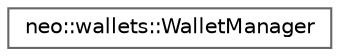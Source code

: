 digraph "Graphical Class Hierarchy"
{
 // LATEX_PDF_SIZE
  bgcolor="transparent";
  edge [fontname=Helvetica,fontsize=10,labelfontname=Helvetica,labelfontsize=10];
  node [fontname=Helvetica,fontsize=10,shape=box,height=0.2,width=0.4];
  rankdir="LR";
  Node0 [id="Node000000",label="neo::wallets::WalletManager",height=0.2,width=0.4,color="grey40", fillcolor="white", style="filled",URL="$classneo_1_1wallets_1_1_wallet_manager.html",tooltip="Represents a wallet manager."];
}
